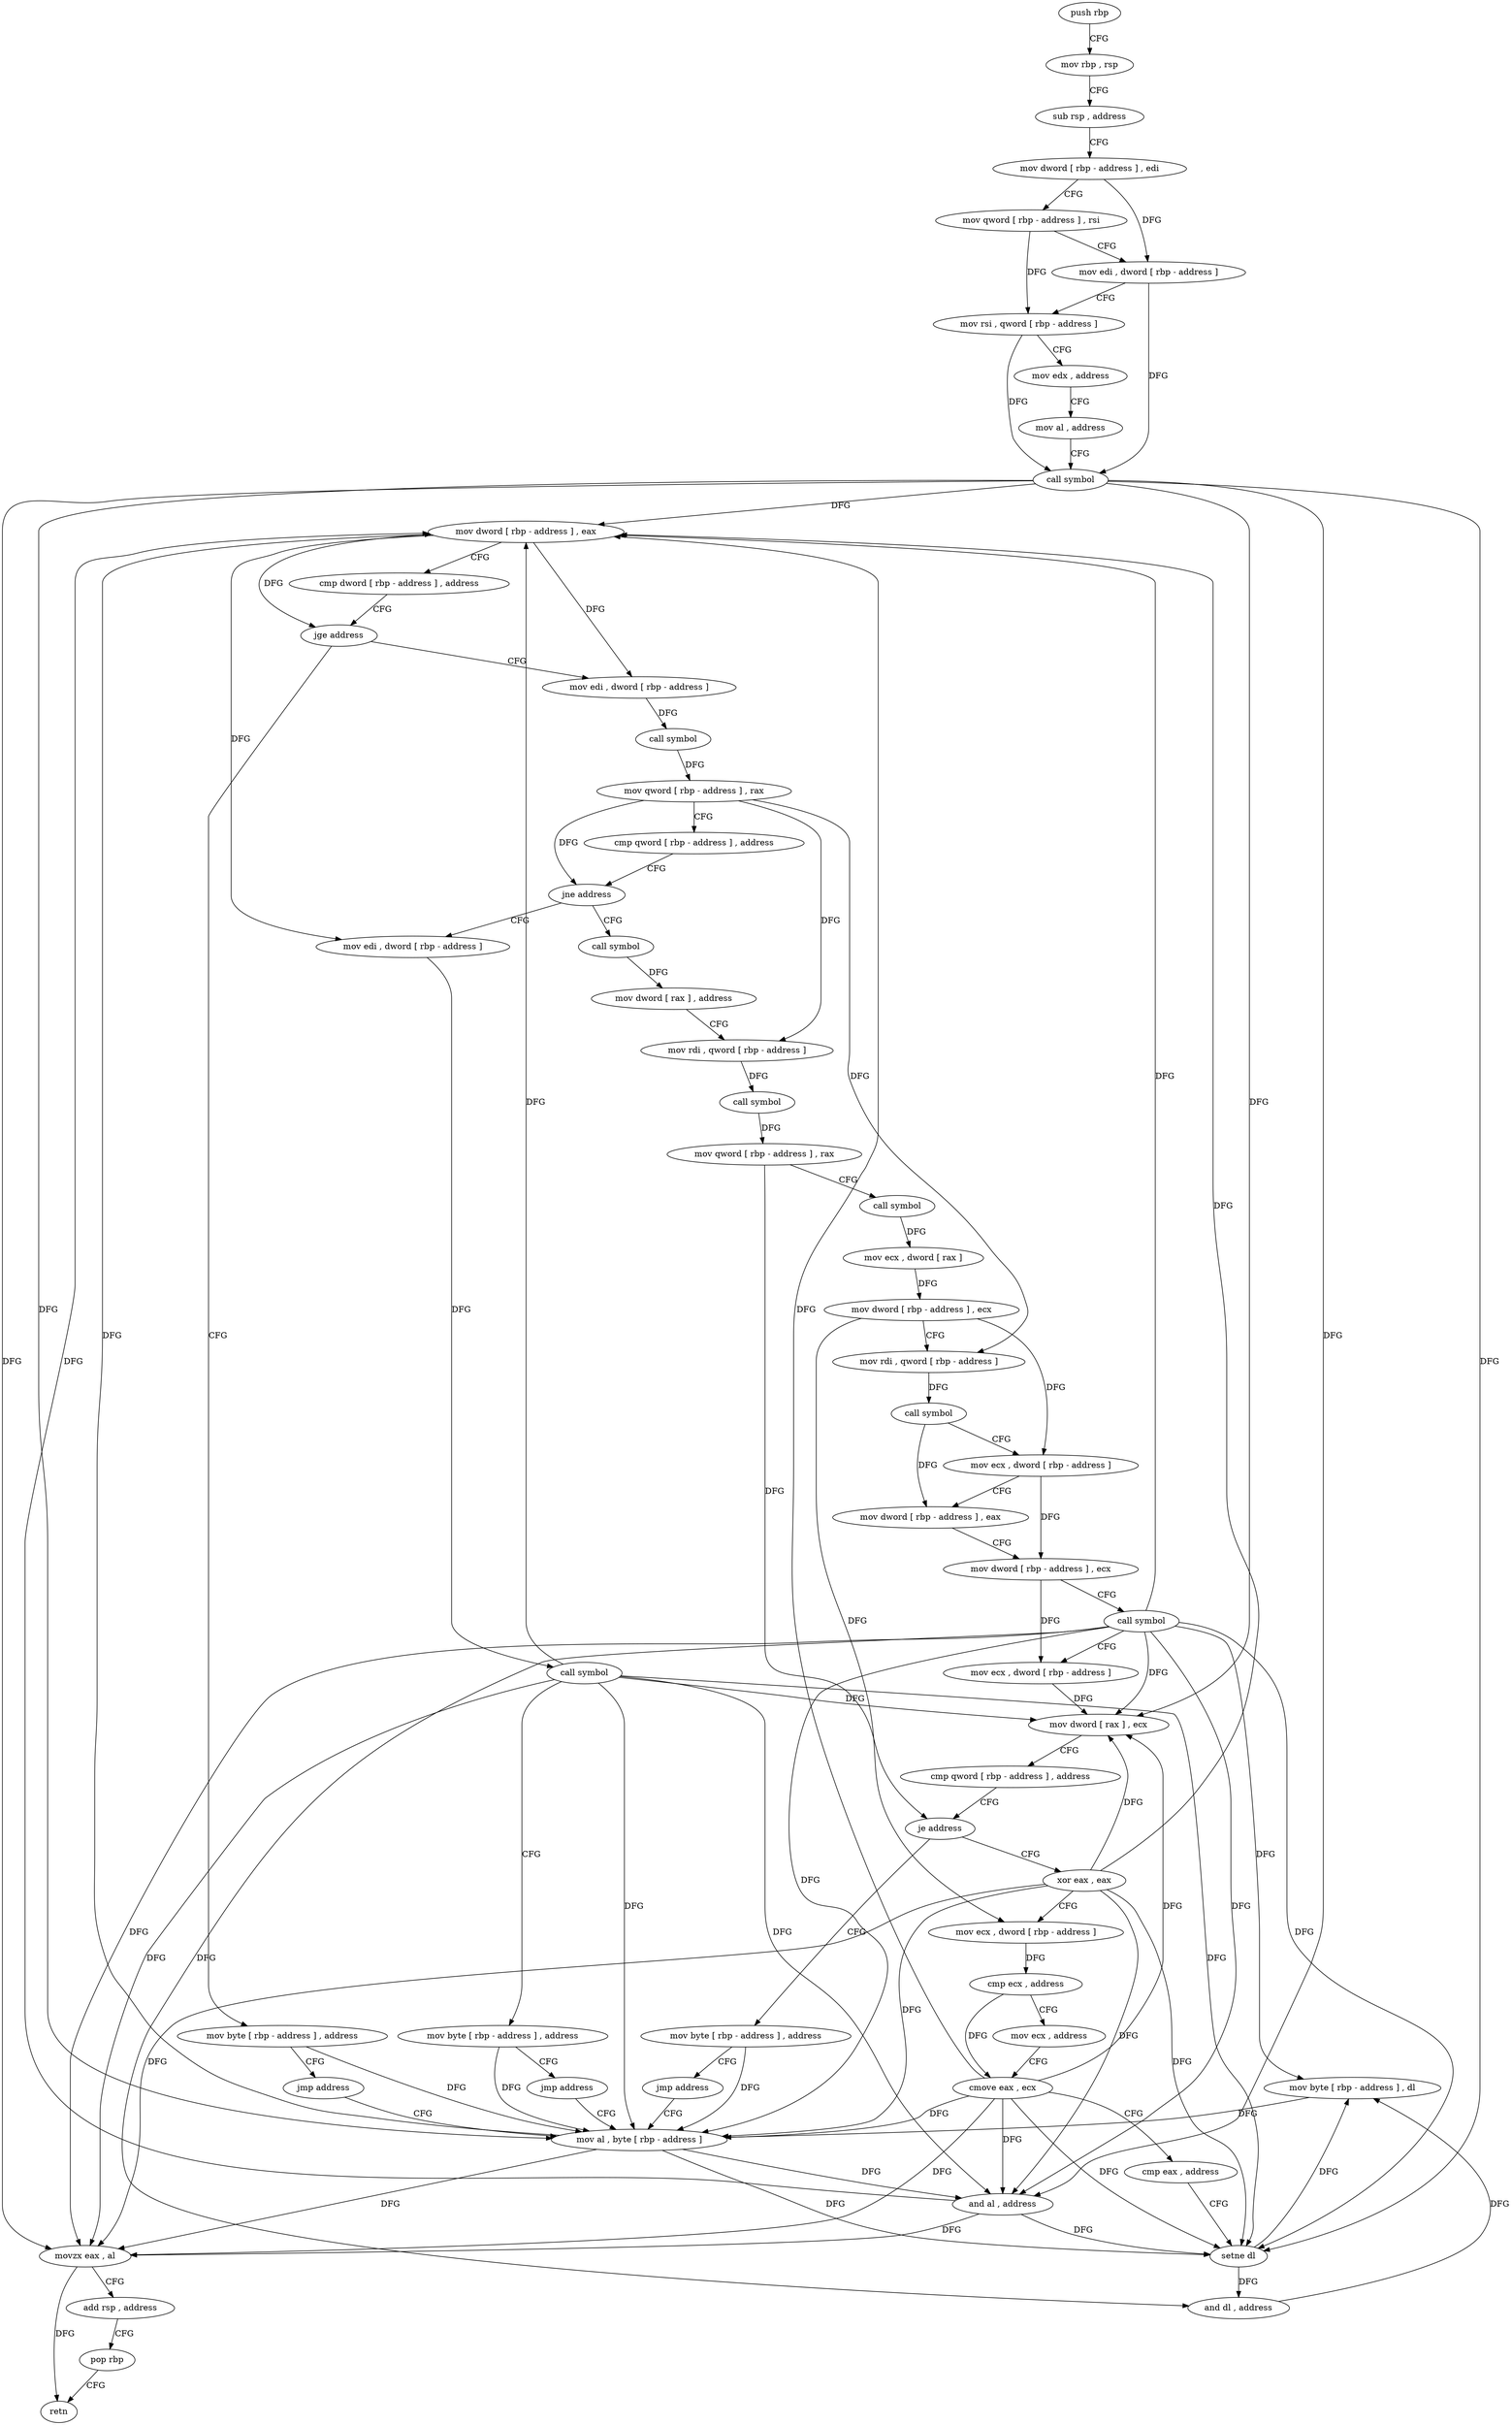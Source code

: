 digraph "func" {
"4211824" [label = "push rbp" ]
"4211825" [label = "mov rbp , rsp" ]
"4211828" [label = "sub rsp , address" ]
"4211832" [label = "mov dword [ rbp - address ] , edi" ]
"4211835" [label = "mov qword [ rbp - address ] , rsi" ]
"4211839" [label = "mov edi , dword [ rbp - address ]" ]
"4211842" [label = "mov rsi , qword [ rbp - address ]" ]
"4211846" [label = "mov edx , address" ]
"4211851" [label = "mov al , address" ]
"4211853" [label = "call symbol" ]
"4211858" [label = "mov dword [ rbp - address ] , eax" ]
"4211861" [label = "cmp dword [ rbp - address ] , address" ]
"4211865" [label = "jge address" ]
"4211880" [label = "mov edi , dword [ rbp - address ]" ]
"4211871" [label = "mov byte [ rbp - address ] , address" ]
"4211883" [label = "call symbol" ]
"4211888" [label = "mov qword [ rbp - address ] , rax" ]
"4211892" [label = "cmp qword [ rbp - address ] , address" ]
"4211897" [label = "jne address" ]
"4211920" [label = "call symbol" ]
"4211903" [label = "mov edi , dword [ rbp - address ]" ]
"4211875" [label = "jmp address" ]
"4212030" [label = "mov al , byte [ rbp - address ]" ]
"4211925" [label = "mov dword [ rax ] , address" ]
"4211931" [label = "mov rdi , qword [ rbp - address ]" ]
"4211935" [label = "call symbol" ]
"4211940" [label = "mov qword [ rbp - address ] , rax" ]
"4211944" [label = "call symbol" ]
"4211949" [label = "mov ecx , dword [ rax ]" ]
"4211951" [label = "mov dword [ rbp - address ] , ecx" ]
"4211954" [label = "mov rdi , qword [ rbp - address ]" ]
"4211958" [label = "call symbol" ]
"4211963" [label = "mov ecx , dword [ rbp - address ]" ]
"4211966" [label = "mov dword [ rbp - address ] , eax" ]
"4211969" [label = "mov dword [ rbp - address ] , ecx" ]
"4211972" [label = "call symbol" ]
"4211977" [label = "mov ecx , dword [ rbp - address ]" ]
"4211980" [label = "mov dword [ rax ] , ecx" ]
"4211982" [label = "cmp qword [ rbp - address ] , address" ]
"4211987" [label = "je address" ]
"4212002" [label = "xor eax , eax" ]
"4211993" [label = "mov byte [ rbp - address ] , address" ]
"4211906" [label = "call symbol" ]
"4211911" [label = "mov byte [ rbp - address ] , address" ]
"4211915" [label = "jmp address" ]
"4212033" [label = "and al , address" ]
"4212035" [label = "movzx eax , al" ]
"4212038" [label = "add rsp , address" ]
"4212042" [label = "pop rbp" ]
"4212043" [label = "retn" ]
"4212004" [label = "mov ecx , dword [ rbp - address ]" ]
"4212007" [label = "cmp ecx , address" ]
"4212010" [label = "mov ecx , address" ]
"4212015" [label = "cmove eax , ecx" ]
"4212018" [label = "cmp eax , address" ]
"4212021" [label = "setne dl" ]
"4212024" [label = "and dl , address" ]
"4212027" [label = "mov byte [ rbp - address ] , dl" ]
"4211997" [label = "jmp address" ]
"4211824" -> "4211825" [ label = "CFG" ]
"4211825" -> "4211828" [ label = "CFG" ]
"4211828" -> "4211832" [ label = "CFG" ]
"4211832" -> "4211835" [ label = "CFG" ]
"4211832" -> "4211839" [ label = "DFG" ]
"4211835" -> "4211839" [ label = "CFG" ]
"4211835" -> "4211842" [ label = "DFG" ]
"4211839" -> "4211842" [ label = "CFG" ]
"4211839" -> "4211853" [ label = "DFG" ]
"4211842" -> "4211846" [ label = "CFG" ]
"4211842" -> "4211853" [ label = "DFG" ]
"4211846" -> "4211851" [ label = "CFG" ]
"4211851" -> "4211853" [ label = "CFG" ]
"4211853" -> "4211858" [ label = "DFG" ]
"4211853" -> "4211980" [ label = "DFG" ]
"4211853" -> "4212030" [ label = "DFG" ]
"4211853" -> "4212033" [ label = "DFG" ]
"4211853" -> "4212035" [ label = "DFG" ]
"4211853" -> "4212021" [ label = "DFG" ]
"4211858" -> "4211861" [ label = "CFG" ]
"4211858" -> "4211865" [ label = "DFG" ]
"4211858" -> "4211880" [ label = "DFG" ]
"4211858" -> "4211903" [ label = "DFG" ]
"4211861" -> "4211865" [ label = "CFG" ]
"4211865" -> "4211880" [ label = "CFG" ]
"4211865" -> "4211871" [ label = "CFG" ]
"4211880" -> "4211883" [ label = "DFG" ]
"4211871" -> "4211875" [ label = "CFG" ]
"4211871" -> "4212030" [ label = "DFG" ]
"4211883" -> "4211888" [ label = "DFG" ]
"4211888" -> "4211892" [ label = "CFG" ]
"4211888" -> "4211897" [ label = "DFG" ]
"4211888" -> "4211931" [ label = "DFG" ]
"4211888" -> "4211954" [ label = "DFG" ]
"4211892" -> "4211897" [ label = "CFG" ]
"4211897" -> "4211920" [ label = "CFG" ]
"4211897" -> "4211903" [ label = "CFG" ]
"4211920" -> "4211925" [ label = "DFG" ]
"4211903" -> "4211906" [ label = "DFG" ]
"4211875" -> "4212030" [ label = "CFG" ]
"4212030" -> "4212033" [ label = "DFG" ]
"4212030" -> "4211858" [ label = "DFG" ]
"4212030" -> "4212035" [ label = "DFG" ]
"4212030" -> "4212021" [ label = "DFG" ]
"4211925" -> "4211931" [ label = "CFG" ]
"4211931" -> "4211935" [ label = "DFG" ]
"4211935" -> "4211940" [ label = "DFG" ]
"4211940" -> "4211944" [ label = "CFG" ]
"4211940" -> "4211987" [ label = "DFG" ]
"4211944" -> "4211949" [ label = "DFG" ]
"4211949" -> "4211951" [ label = "DFG" ]
"4211951" -> "4211954" [ label = "CFG" ]
"4211951" -> "4211963" [ label = "DFG" ]
"4211951" -> "4212004" [ label = "DFG" ]
"4211954" -> "4211958" [ label = "DFG" ]
"4211958" -> "4211963" [ label = "CFG" ]
"4211958" -> "4211966" [ label = "DFG" ]
"4211963" -> "4211966" [ label = "CFG" ]
"4211963" -> "4211969" [ label = "DFG" ]
"4211966" -> "4211969" [ label = "CFG" ]
"4211969" -> "4211972" [ label = "CFG" ]
"4211969" -> "4211977" [ label = "DFG" ]
"4211972" -> "4211977" [ label = "CFG" ]
"4211972" -> "4211858" [ label = "DFG" ]
"4211972" -> "4211980" [ label = "DFG" ]
"4211972" -> "4212030" [ label = "DFG" ]
"4211972" -> "4212033" [ label = "DFG" ]
"4211972" -> "4212035" [ label = "DFG" ]
"4211972" -> "4212021" [ label = "DFG" ]
"4211972" -> "4212024" [ label = "DFG" ]
"4211972" -> "4212027" [ label = "DFG" ]
"4211977" -> "4211980" [ label = "DFG" ]
"4211980" -> "4211982" [ label = "CFG" ]
"4211982" -> "4211987" [ label = "CFG" ]
"4211987" -> "4212002" [ label = "CFG" ]
"4211987" -> "4211993" [ label = "CFG" ]
"4212002" -> "4212004" [ label = "CFG" ]
"4212002" -> "4211858" [ label = "DFG" ]
"4212002" -> "4212033" [ label = "DFG" ]
"4212002" -> "4212035" [ label = "DFG" ]
"4212002" -> "4211980" [ label = "DFG" ]
"4212002" -> "4212030" [ label = "DFG" ]
"4212002" -> "4212021" [ label = "DFG" ]
"4211993" -> "4211997" [ label = "CFG" ]
"4211993" -> "4212030" [ label = "DFG" ]
"4211906" -> "4211911" [ label = "CFG" ]
"4211906" -> "4211858" [ label = "DFG" ]
"4211906" -> "4211980" [ label = "DFG" ]
"4211906" -> "4212030" [ label = "DFG" ]
"4211906" -> "4212033" [ label = "DFG" ]
"4211906" -> "4212035" [ label = "DFG" ]
"4211906" -> "4212021" [ label = "DFG" ]
"4211911" -> "4211915" [ label = "CFG" ]
"4211911" -> "4212030" [ label = "DFG" ]
"4211915" -> "4212030" [ label = "CFG" ]
"4212033" -> "4212035" [ label = "DFG" ]
"4212033" -> "4211858" [ label = "DFG" ]
"4212033" -> "4212021" [ label = "DFG" ]
"4212035" -> "4212038" [ label = "CFG" ]
"4212035" -> "4212043" [ label = "DFG" ]
"4212038" -> "4212042" [ label = "CFG" ]
"4212042" -> "4212043" [ label = "CFG" ]
"4212004" -> "4212007" [ label = "DFG" ]
"4212007" -> "4212010" [ label = "CFG" ]
"4212007" -> "4212015" [ label = "DFG" ]
"4212010" -> "4212015" [ label = "CFG" ]
"4212015" -> "4212018" [ label = "CFG" ]
"4212015" -> "4211858" [ label = "DFG" ]
"4212015" -> "4212033" [ label = "DFG" ]
"4212015" -> "4212035" [ label = "DFG" ]
"4212015" -> "4211980" [ label = "DFG" ]
"4212015" -> "4212030" [ label = "DFG" ]
"4212015" -> "4212021" [ label = "DFG" ]
"4212018" -> "4212021" [ label = "CFG" ]
"4212021" -> "4212024" [ label = "DFG" ]
"4212021" -> "4212027" [ label = "DFG" ]
"4212024" -> "4212027" [ label = "DFG" ]
"4212027" -> "4212030" [ label = "DFG" ]
"4211997" -> "4212030" [ label = "CFG" ]
}
